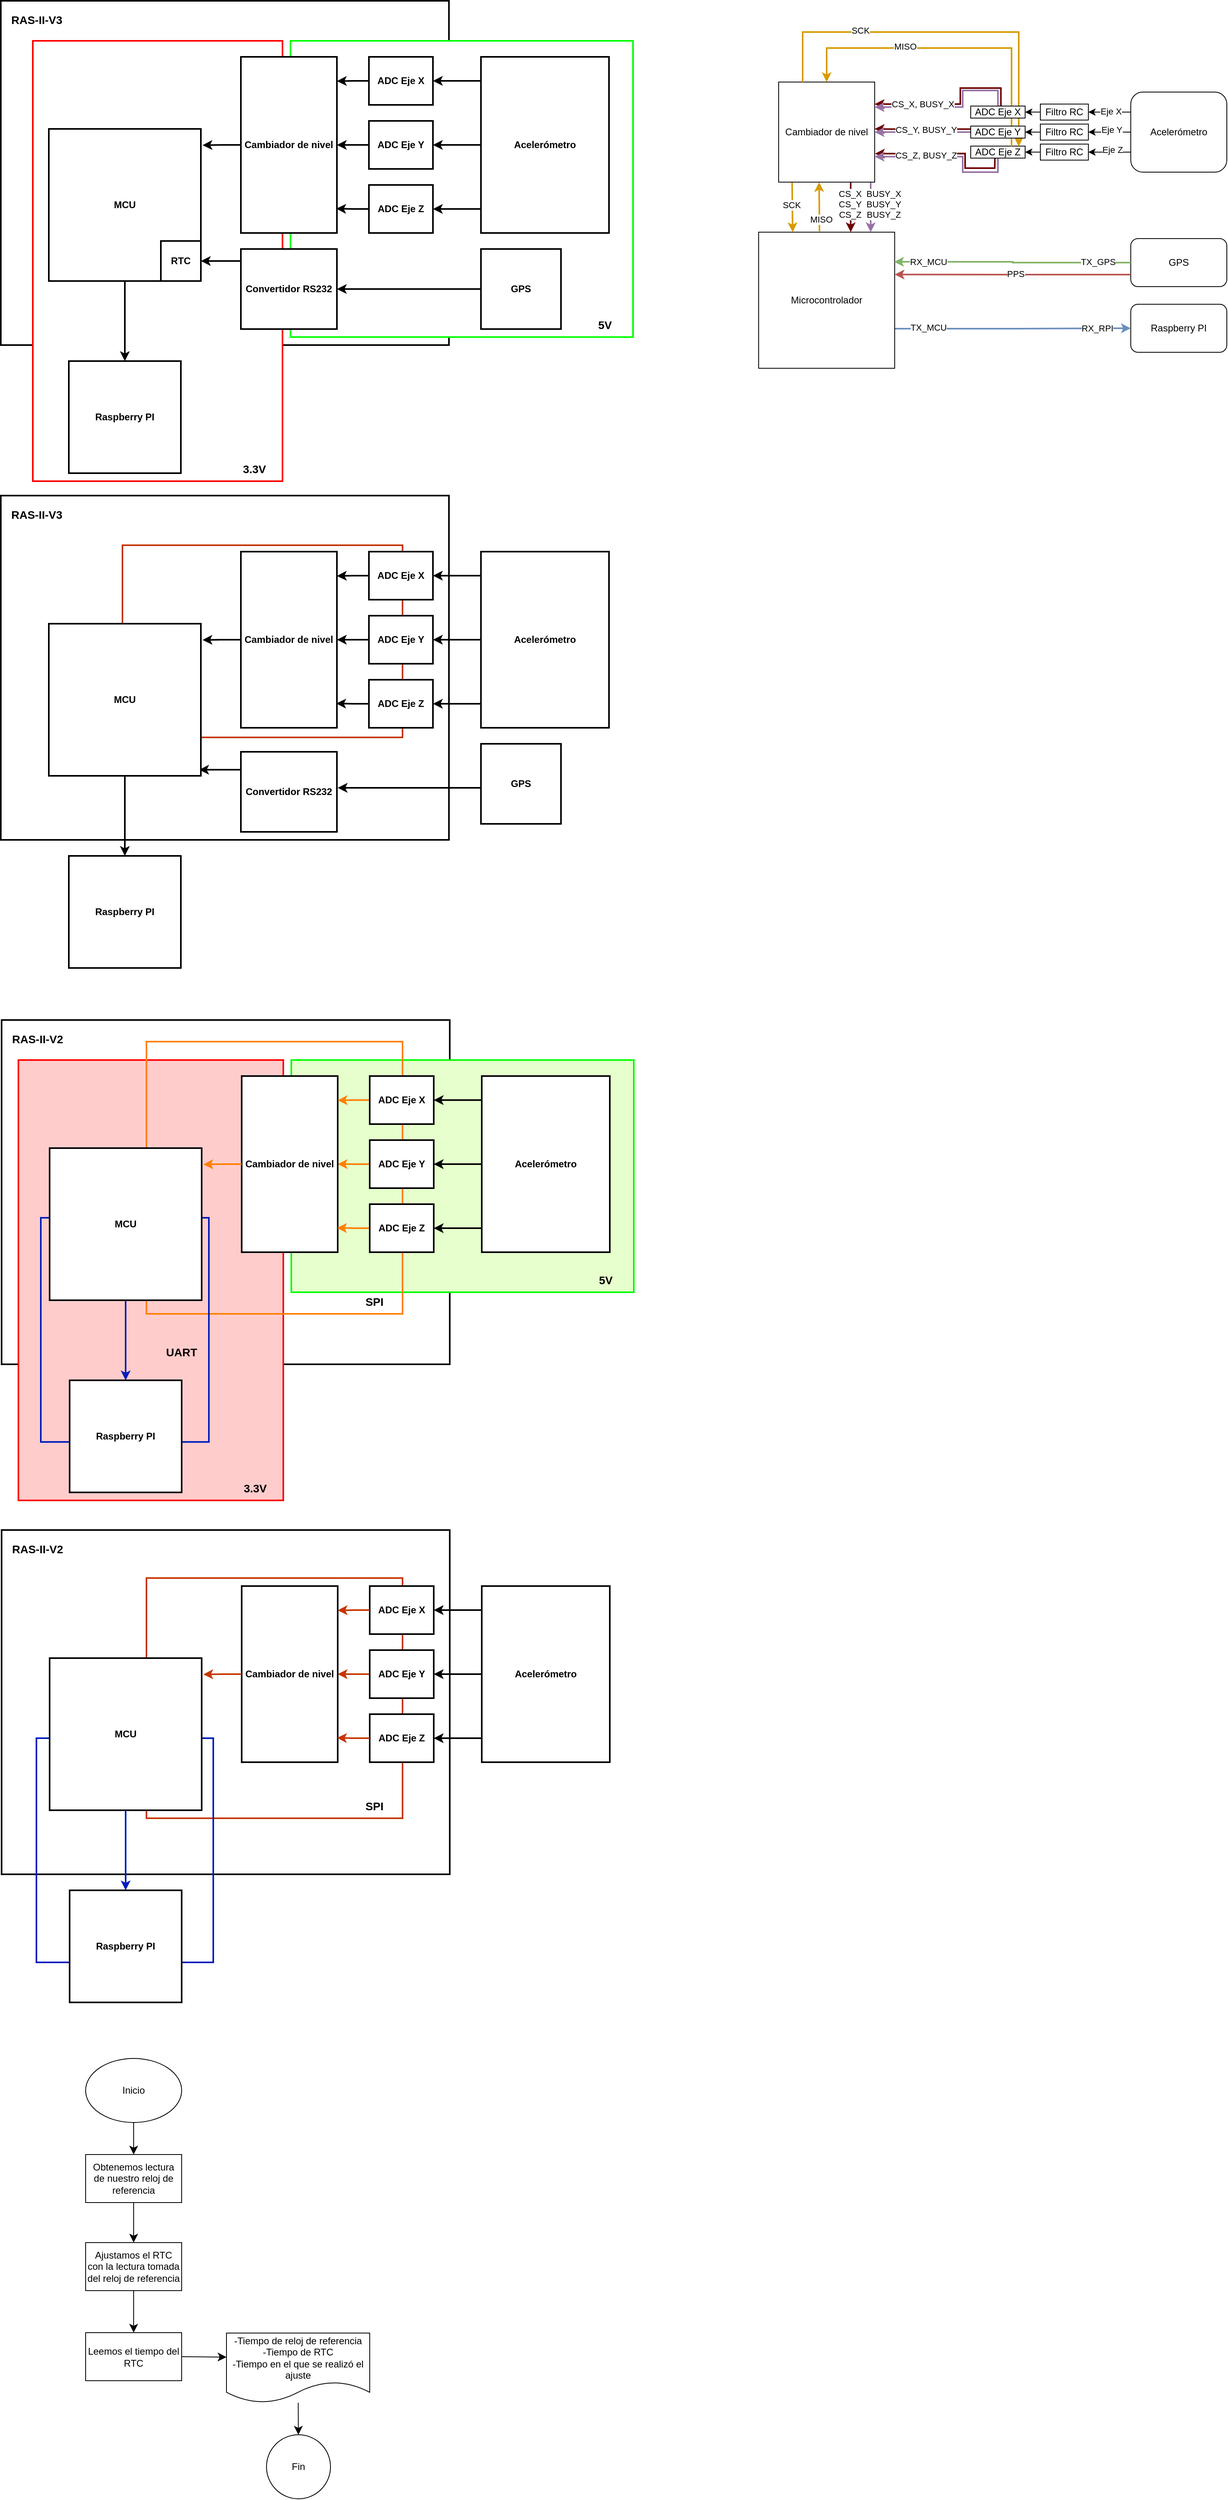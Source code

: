 <mxfile version="24.0.5" type="github">
  <diagram name="Página-1" id="vRoXhG17WfUkG6E5nfiK">
    <mxGraphModel dx="1162" dy="875" grid="1" gridSize="10" guides="1" tooltips="1" connect="1" arrows="1" fold="1" page="1" pageScale="1" pageWidth="827" pageHeight="1169" math="0" shadow="0">
      <root>
        <mxCell id="0" />
        <mxCell id="1" parent="0" />
        <mxCell id="eA-WAWlTZB7VaeSOkFHe-4" value="" style="rounded=0;whiteSpace=wrap;html=1;fontStyle=1;strokeWidth=2;" parent="1" vertex="1">
          <mxGeometry x="19" y="1283" width="560" height="430" as="geometry" />
        </mxCell>
        <mxCell id="eA-WAWlTZB7VaeSOkFHe-31" value="" style="rounded=0;whiteSpace=wrap;html=1;strokeColor=#FF0000;fontStyle=1;strokeWidth=2;fillColor=#FFCCCC;" parent="1" vertex="1">
          <mxGeometry x="40" y="1333" width="331" height="550" as="geometry" />
        </mxCell>
        <mxCell id="eA-WAWlTZB7VaeSOkFHe-1" value="" style="rounded=0;whiteSpace=wrap;html=1;strokeWidth=2;fontStyle=1" parent="1" vertex="1">
          <mxGeometry x="18" y="628" width="560" height="430" as="geometry" />
        </mxCell>
        <mxCell id="eA-WAWlTZB7VaeSOkFHe-2" value="" style="rounded=0;whiteSpace=wrap;html=1;strokeWidth=2;fontStyle=1" parent="1" vertex="1">
          <mxGeometry x="19" y="1920" width="560" height="430" as="geometry" />
        </mxCell>
        <mxCell id="eA-WAWlTZB7VaeSOkFHe-3" value="" style="rounded=0;whiteSpace=wrap;html=1;fillColor=none;fontColor=#000000;strokeColor=#C73500;strokeWidth=2;fontStyle=1" parent="1" vertex="1">
          <mxGeometry x="200" y="1980" width="320" height="300" as="geometry" />
        </mxCell>
        <mxCell id="eA-WAWlTZB7VaeSOkFHe-5" value="" style="rounded=0;whiteSpace=wrap;html=1;fontStyle=1;strokeWidth=2;" parent="1" vertex="1">
          <mxGeometry x="18" y="10" width="560" height="430" as="geometry" />
        </mxCell>
        <mxCell id="eA-WAWlTZB7VaeSOkFHe-6" value="" style="rounded=0;whiteSpace=wrap;html=1;strokeColor=#00FF00;fontStyle=1;strokeWidth=2;" parent="1" vertex="1">
          <mxGeometry x="380" y="60" width="428" height="370" as="geometry" />
        </mxCell>
        <mxCell id="eA-WAWlTZB7VaeSOkFHe-7" value="" style="rounded=0;whiteSpace=wrap;html=1;strokeColor=#FF0000;fontStyle=1;strokeWidth=2;" parent="1" vertex="1">
          <mxGeometry x="58" y="60" width="312" height="550" as="geometry" />
        </mxCell>
        <mxCell id="eA-WAWlTZB7VaeSOkFHe-8" style="edgeStyle=orthogonalEdgeStyle;rounded=0;orthogonalLoop=1;jettySize=auto;html=1;exitX=0.5;exitY=1;exitDx=0;exitDy=0;entryX=0.5;entryY=0;entryDx=0;entryDy=0;fontStyle=1;strokeWidth=2;" parent="1" source="eA-WAWlTZB7VaeSOkFHe-9" target="eA-WAWlTZB7VaeSOkFHe-27" edge="1">
          <mxGeometry relative="1" as="geometry" />
        </mxCell>
        <mxCell id="eA-WAWlTZB7VaeSOkFHe-9" value="MCU" style="whiteSpace=wrap;html=1;aspect=fixed;fontStyle=1;strokeWidth=2;" parent="1" vertex="1">
          <mxGeometry x="78" y="170" width="190" height="190" as="geometry" />
        </mxCell>
        <mxCell id="eA-WAWlTZB7VaeSOkFHe-10" value="&lt;span&gt;ADC Eje X&lt;/span&gt;" style="rounded=0;whiteSpace=wrap;html=1;fontStyle=1;strokeWidth=2;" parent="1" vertex="1">
          <mxGeometry x="478" y="80" width="80" height="60" as="geometry" />
        </mxCell>
        <mxCell id="eA-WAWlTZB7VaeSOkFHe-11" style="edgeStyle=orthogonalEdgeStyle;rounded=0;orthogonalLoop=1;jettySize=auto;html=1;exitX=0;exitY=0.5;exitDx=0;exitDy=0;entryX=1;entryY=0.5;entryDx=0;entryDy=0;fontStyle=1;strokeWidth=2;" parent="1" source="eA-WAWlTZB7VaeSOkFHe-12" target="eA-WAWlTZB7VaeSOkFHe-18" edge="1">
          <mxGeometry relative="1" as="geometry" />
        </mxCell>
        <mxCell id="eA-WAWlTZB7VaeSOkFHe-12" value="&lt;span&gt;ADC Eje Y&lt;/span&gt;" style="rounded=0;whiteSpace=wrap;html=1;fontStyle=1;strokeWidth=2;" parent="1" vertex="1">
          <mxGeometry x="478" y="160" width="80" height="60" as="geometry" />
        </mxCell>
        <mxCell id="eA-WAWlTZB7VaeSOkFHe-13" value="ADC Eje Z" style="rounded=0;whiteSpace=wrap;html=1;fontStyle=1;strokeWidth=2;" parent="1" vertex="1">
          <mxGeometry x="478" y="240" width="80" height="60" as="geometry" />
        </mxCell>
        <mxCell id="eA-WAWlTZB7VaeSOkFHe-14" style="edgeStyle=orthogonalEdgeStyle;rounded=0;orthogonalLoop=1;jettySize=auto;html=1;exitX=0;exitY=0;exitDx=0;exitDy=0;entryX=1;entryY=0.5;entryDx=0;entryDy=0;fontStyle=1;strokeWidth=2;" parent="1" source="eA-WAWlTZB7VaeSOkFHe-17" target="eA-WAWlTZB7VaeSOkFHe-10" edge="1">
          <mxGeometry relative="1" as="geometry">
            <Array as="points">
              <mxPoint x="618" y="110" />
            </Array>
          </mxGeometry>
        </mxCell>
        <mxCell id="eA-WAWlTZB7VaeSOkFHe-15" style="edgeStyle=orthogonalEdgeStyle;rounded=0;orthogonalLoop=1;jettySize=auto;html=1;fontStyle=1;strokeWidth=2;" parent="1" source="eA-WAWlTZB7VaeSOkFHe-17" target="eA-WAWlTZB7VaeSOkFHe-12" edge="1">
          <mxGeometry relative="1" as="geometry" />
        </mxCell>
        <mxCell id="eA-WAWlTZB7VaeSOkFHe-16" style="edgeStyle=orthogonalEdgeStyle;rounded=0;orthogonalLoop=1;jettySize=auto;html=1;exitX=0;exitY=0.75;exitDx=0;exitDy=0;fontStyle=1;strokeWidth=2;" parent="1" source="eA-WAWlTZB7VaeSOkFHe-17" target="eA-WAWlTZB7VaeSOkFHe-13" edge="1">
          <mxGeometry relative="1" as="geometry">
            <Array as="points">
              <mxPoint x="618" y="270" />
            </Array>
          </mxGeometry>
        </mxCell>
        <mxCell id="eA-WAWlTZB7VaeSOkFHe-17" value="&lt;span&gt;Acelerómetro&lt;/span&gt;" style="rounded=0;whiteSpace=wrap;html=1;fontStyle=1;strokeWidth=2;" parent="1" vertex="1">
          <mxGeometry x="618" y="80" width="160" height="220" as="geometry" />
        </mxCell>
        <mxCell id="eA-WAWlTZB7VaeSOkFHe-18" value="Cambiador de nivel" style="rounded=0;whiteSpace=wrap;html=1;fontStyle=1;strokeWidth=2;" parent="1" vertex="1">
          <mxGeometry x="318" y="80" width="120" height="220" as="geometry" />
        </mxCell>
        <mxCell id="eA-WAWlTZB7VaeSOkFHe-19" style="edgeStyle=orthogonalEdgeStyle;rounded=0;orthogonalLoop=1;jettySize=auto;html=1;exitX=0;exitY=0.25;exitDx=0;exitDy=0;entryX=1;entryY=0.5;entryDx=0;entryDy=0;fontStyle=1;strokeWidth=2;" parent="1" source="eA-WAWlTZB7VaeSOkFHe-20" target="eA-WAWlTZB7VaeSOkFHe-21" edge="1">
          <mxGeometry relative="1" as="geometry">
            <Array as="points">
              <mxPoint x="318" y="335" />
            </Array>
          </mxGeometry>
        </mxCell>
        <mxCell id="eA-WAWlTZB7VaeSOkFHe-20" value="Convertidor RS232" style="rounded=0;whiteSpace=wrap;html=1;fontStyle=1;strokeWidth=2;" parent="1" vertex="1">
          <mxGeometry x="318" y="320" width="120" height="100" as="geometry" />
        </mxCell>
        <mxCell id="eA-WAWlTZB7VaeSOkFHe-21" value="RTC" style="rounded=0;whiteSpace=wrap;html=1;fontStyle=1;strokeWidth=2;" parent="1" vertex="1">
          <mxGeometry x="218" y="310" width="50" height="50" as="geometry" />
        </mxCell>
        <mxCell id="eA-WAWlTZB7VaeSOkFHe-22" style="edgeStyle=orthogonalEdgeStyle;rounded=0;orthogonalLoop=1;jettySize=auto;html=1;exitX=0;exitY=0.5;exitDx=0;exitDy=0;entryX=1;entryY=0.5;entryDx=0;entryDy=0;fontStyle=1;strokeWidth=2;" parent="1" source="eA-WAWlTZB7VaeSOkFHe-23" target="eA-WAWlTZB7VaeSOkFHe-20" edge="1">
          <mxGeometry relative="1" as="geometry" />
        </mxCell>
        <mxCell id="eA-WAWlTZB7VaeSOkFHe-23" value="GPS" style="whiteSpace=wrap;html=1;aspect=fixed;fontStyle=1;strokeWidth=2;" parent="1" vertex="1">
          <mxGeometry x="618" y="320" width="100" height="100" as="geometry" />
        </mxCell>
        <mxCell id="eA-WAWlTZB7VaeSOkFHe-24" style="edgeStyle=orthogonalEdgeStyle;rounded=0;orthogonalLoop=1;jettySize=auto;html=1;exitX=0;exitY=0.5;exitDx=0;exitDy=0;entryX=1;entryY=0.138;entryDx=0;entryDy=0;entryPerimeter=0;fontStyle=1;strokeWidth=2;" parent="1" source="eA-WAWlTZB7VaeSOkFHe-10" target="eA-WAWlTZB7VaeSOkFHe-18" edge="1">
          <mxGeometry relative="1" as="geometry" />
        </mxCell>
        <mxCell id="eA-WAWlTZB7VaeSOkFHe-25" style="edgeStyle=orthogonalEdgeStyle;rounded=0;orthogonalLoop=1;jettySize=auto;html=1;exitX=0;exitY=0.5;exitDx=0;exitDy=0;entryX=0.993;entryY=0.862;entryDx=0;entryDy=0;entryPerimeter=0;fontStyle=1;strokeWidth=2;" parent="1" source="eA-WAWlTZB7VaeSOkFHe-13" target="eA-WAWlTZB7VaeSOkFHe-18" edge="1">
          <mxGeometry relative="1" as="geometry" />
        </mxCell>
        <mxCell id="eA-WAWlTZB7VaeSOkFHe-26" style="edgeStyle=orthogonalEdgeStyle;rounded=0;orthogonalLoop=1;jettySize=auto;html=1;entryX=1.011;entryY=0.107;entryDx=0;entryDy=0;entryPerimeter=0;fontStyle=1;strokeWidth=2;" parent="1" source="eA-WAWlTZB7VaeSOkFHe-18" target="eA-WAWlTZB7VaeSOkFHe-9" edge="1">
          <mxGeometry relative="1" as="geometry" />
        </mxCell>
        <mxCell id="eA-WAWlTZB7VaeSOkFHe-27" value="Raspberry PI" style="whiteSpace=wrap;html=1;aspect=fixed;fontStyle=1;strokeWidth=2;" parent="1" vertex="1">
          <mxGeometry x="103" y="460" width="140" height="140" as="geometry" />
        </mxCell>
        <mxCell id="eA-WAWlTZB7VaeSOkFHe-28" value="&lt;font style=&quot;font-size: 14px;&quot;&gt;RAS-II-V3&lt;/font&gt;" style="text;html=1;strokeColor=none;fillColor=none;align=center;verticalAlign=middle;whiteSpace=wrap;rounded=0;fontStyle=1;strokeWidth=2;" parent="1" vertex="1">
          <mxGeometry x="28" y="19" width="70" height="30" as="geometry" />
        </mxCell>
        <mxCell id="eA-WAWlTZB7VaeSOkFHe-29" value="&lt;font style=&quot;font-size: 14px;&quot;&gt;&lt;span&gt;5V&lt;/span&gt;&lt;/font&gt;" style="text;html=1;strokeColor=none;fillColor=none;align=center;verticalAlign=middle;whiteSpace=wrap;rounded=0;fontStyle=1;strokeWidth=2;" parent="1" vertex="1">
          <mxGeometry x="738" y="400" width="70" height="30" as="geometry" />
        </mxCell>
        <mxCell id="eA-WAWlTZB7VaeSOkFHe-30" value="" style="rounded=0;whiteSpace=wrap;html=1;strokeColor=#00FF00;fontStyle=1;strokeWidth=2;fillColor=#E6FFCC;" parent="1" vertex="1">
          <mxGeometry x="381" y="1333" width="428" height="290" as="geometry" />
        </mxCell>
        <mxCell id="eA-WAWlTZB7VaeSOkFHe-32" style="edgeStyle=orthogonalEdgeStyle;rounded=0;orthogonalLoop=1;jettySize=auto;html=1;exitX=0.5;exitY=1;exitDx=0;exitDy=0;entryX=0.5;entryY=0;entryDx=0;entryDy=0;fontStyle=1;strokeWidth=2;strokeColor=#001DBC;" parent="1" source="eA-WAWlTZB7VaeSOkFHe-33" target="eA-WAWlTZB7VaeSOkFHe-47" edge="1">
          <mxGeometry relative="1" as="geometry" />
        </mxCell>
        <mxCell id="eA-WAWlTZB7VaeSOkFHe-35" style="edgeStyle=orthogonalEdgeStyle;rounded=0;orthogonalLoop=1;jettySize=auto;html=1;exitX=0;exitY=0.5;exitDx=0;exitDy=0;entryX=1;entryY=0.5;entryDx=0;entryDy=0;fontStyle=1;strokeWidth=2;strokeColor=#FF8000;" parent="1" source="eA-WAWlTZB7VaeSOkFHe-36" target="eA-WAWlTZB7VaeSOkFHe-42" edge="1">
          <mxGeometry relative="1" as="geometry" />
        </mxCell>
        <mxCell id="eA-WAWlTZB7VaeSOkFHe-38" style="edgeStyle=orthogonalEdgeStyle;rounded=0;orthogonalLoop=1;jettySize=auto;html=1;exitX=0;exitY=0;exitDx=0;exitDy=0;entryX=1;entryY=0.5;entryDx=0;entryDy=0;fontStyle=1;strokeWidth=2;" parent="1" source="eA-WAWlTZB7VaeSOkFHe-41" target="eA-WAWlTZB7VaeSOkFHe-34" edge="1">
          <mxGeometry relative="1" as="geometry">
            <Array as="points">
              <mxPoint x="619" y="1383" />
            </Array>
          </mxGeometry>
        </mxCell>
        <mxCell id="eA-WAWlTZB7VaeSOkFHe-39" style="edgeStyle=orthogonalEdgeStyle;rounded=0;orthogonalLoop=1;jettySize=auto;html=1;fontStyle=1;strokeWidth=2;" parent="1" source="eA-WAWlTZB7VaeSOkFHe-41" target="eA-WAWlTZB7VaeSOkFHe-36" edge="1">
          <mxGeometry relative="1" as="geometry" />
        </mxCell>
        <mxCell id="eA-WAWlTZB7VaeSOkFHe-40" style="edgeStyle=orthogonalEdgeStyle;rounded=0;orthogonalLoop=1;jettySize=auto;html=1;exitX=0;exitY=0.75;exitDx=0;exitDy=0;fontStyle=1;strokeWidth=2;" parent="1" source="eA-WAWlTZB7VaeSOkFHe-41" target="eA-WAWlTZB7VaeSOkFHe-37" edge="1">
          <mxGeometry relative="1" as="geometry">
            <Array as="points">
              <mxPoint x="619" y="1543" />
            </Array>
          </mxGeometry>
        </mxCell>
        <mxCell id="eA-WAWlTZB7VaeSOkFHe-41" value="Acelerómetro" style="rounded=0;whiteSpace=wrap;html=1;fontStyle=1;strokeWidth=2;" parent="1" vertex="1">
          <mxGeometry x="619" y="1353" width="160" height="220" as="geometry" />
        </mxCell>
        <mxCell id="eA-WAWlTZB7VaeSOkFHe-42" value="Cambiador de nivel" style="rounded=0;whiteSpace=wrap;html=1;fontStyle=1;strokeWidth=2;" parent="1" vertex="1">
          <mxGeometry x="319" y="1353" width="120" height="220" as="geometry" />
        </mxCell>
        <mxCell id="eA-WAWlTZB7VaeSOkFHe-43" value="RTC" style="rounded=0;whiteSpace=wrap;html=1;fontStyle=1;strokeWidth=2;" parent="1" vertex="1">
          <mxGeometry x="219" y="1583" width="50" height="50" as="geometry" />
        </mxCell>
        <mxCell id="eA-WAWlTZB7VaeSOkFHe-44" style="edgeStyle=orthogonalEdgeStyle;rounded=0;orthogonalLoop=1;jettySize=auto;html=1;exitX=0;exitY=0.5;exitDx=0;exitDy=0;entryX=1;entryY=0.138;entryDx=0;entryDy=0;entryPerimeter=0;fontStyle=1;strokeWidth=2;strokeColor=#FF8000;" parent="1" source="eA-WAWlTZB7VaeSOkFHe-34" target="eA-WAWlTZB7VaeSOkFHe-42" edge="1">
          <mxGeometry relative="1" as="geometry" />
        </mxCell>
        <mxCell id="eA-WAWlTZB7VaeSOkFHe-45" style="edgeStyle=orthogonalEdgeStyle;rounded=0;orthogonalLoop=1;jettySize=auto;html=1;exitX=0;exitY=0.5;exitDx=0;exitDy=0;entryX=0.993;entryY=0.862;entryDx=0;entryDy=0;entryPerimeter=0;fontStyle=1;strokeWidth=2;strokeColor=#FF8000;" parent="1" source="eA-WAWlTZB7VaeSOkFHe-37" target="eA-WAWlTZB7VaeSOkFHe-42" edge="1">
          <mxGeometry relative="1" as="geometry" />
        </mxCell>
        <mxCell id="eA-WAWlTZB7VaeSOkFHe-46" style="edgeStyle=orthogonalEdgeStyle;rounded=0;orthogonalLoop=1;jettySize=auto;html=1;entryX=1.011;entryY=0.107;entryDx=0;entryDy=0;entryPerimeter=0;fontStyle=1;strokeWidth=2;strokeColor=#FF8000;" parent="1" source="eA-WAWlTZB7VaeSOkFHe-42" target="eA-WAWlTZB7VaeSOkFHe-33" edge="1">
          <mxGeometry relative="1" as="geometry" />
        </mxCell>
        <mxCell id="eA-WAWlTZB7VaeSOkFHe-48" value="&lt;font style=&quot;font-size: 14px;&quot;&gt;RAS-II-V2&lt;/font&gt;" style="text;html=1;strokeColor=none;fillColor=none;align=center;verticalAlign=middle;whiteSpace=wrap;rounded=0;fontStyle=1;strokeWidth=2;" parent="1" vertex="1">
          <mxGeometry x="29" y="1292" width="70" height="30" as="geometry" />
        </mxCell>
        <mxCell id="eA-WAWlTZB7VaeSOkFHe-49" value="&lt;font style=&quot;font-size: 14px;&quot;&gt;5V&lt;/font&gt;" style="text;html=1;strokeColor=none;fillColor=none;align=center;verticalAlign=middle;whiteSpace=wrap;rounded=0;fontStyle=1;strokeWidth=2;" parent="1" vertex="1">
          <mxGeometry x="739" y="1593" width="70" height="30" as="geometry" />
        </mxCell>
        <mxCell id="eA-WAWlTZB7VaeSOkFHe-50" value="&lt;font style=&quot;font-size: 14px;&quot;&gt;3.3V&lt;/font&gt;" style="text;html=1;strokeColor=none;fillColor=none;align=center;verticalAlign=middle;whiteSpace=wrap;rounded=0;fontStyle=1;strokeWidth=2;" parent="1" vertex="1">
          <mxGeometry x="301" y="1853" width="70" height="30" as="geometry" />
        </mxCell>
        <mxCell id="eA-WAWlTZB7VaeSOkFHe-51" value="ADC Eje X" style="rounded=0;whiteSpace=wrap;html=1;strokeWidth=2;fontStyle=1" parent="1" vertex="1">
          <mxGeometry x="479" y="1990" width="80" height="60" as="geometry" />
        </mxCell>
        <mxCell id="eA-WAWlTZB7VaeSOkFHe-52" style="edgeStyle=orthogonalEdgeStyle;rounded=0;orthogonalLoop=1;jettySize=auto;html=1;exitX=0;exitY=0.5;exitDx=0;exitDy=0;entryX=1;entryY=0.5;entryDx=0;entryDy=0;fillColor=#fa6800;strokeColor=#C73500;strokeWidth=2;fontStyle=1" parent="1" source="eA-WAWlTZB7VaeSOkFHe-53" target="eA-WAWlTZB7VaeSOkFHe-59" edge="1">
          <mxGeometry relative="1" as="geometry" />
        </mxCell>
        <mxCell id="eA-WAWlTZB7VaeSOkFHe-53" value="ADC Eje Y" style="rounded=0;whiteSpace=wrap;html=1;strokeWidth=2;fontStyle=1" parent="1" vertex="1">
          <mxGeometry x="479" y="2070" width="80" height="60" as="geometry" />
        </mxCell>
        <mxCell id="eA-WAWlTZB7VaeSOkFHe-54" value="ADC Eje Z" style="rounded=0;whiteSpace=wrap;html=1;strokeWidth=2;fontStyle=1" parent="1" vertex="1">
          <mxGeometry x="479" y="2150" width="80" height="60" as="geometry" />
        </mxCell>
        <mxCell id="eA-WAWlTZB7VaeSOkFHe-55" style="edgeStyle=orthogonalEdgeStyle;rounded=0;orthogonalLoop=1;jettySize=auto;html=1;exitX=0;exitY=0;exitDx=0;exitDy=0;entryX=1;entryY=0.5;entryDx=0;entryDy=0;strokeWidth=2;fontStyle=1" parent="1" source="eA-WAWlTZB7VaeSOkFHe-58" target="eA-WAWlTZB7VaeSOkFHe-51" edge="1">
          <mxGeometry relative="1" as="geometry">
            <Array as="points">
              <mxPoint x="619" y="2020" />
            </Array>
          </mxGeometry>
        </mxCell>
        <mxCell id="eA-WAWlTZB7VaeSOkFHe-56" style="edgeStyle=orthogonalEdgeStyle;rounded=0;orthogonalLoop=1;jettySize=auto;html=1;strokeWidth=2;fontStyle=1" parent="1" source="eA-WAWlTZB7VaeSOkFHe-58" target="eA-WAWlTZB7VaeSOkFHe-53" edge="1">
          <mxGeometry relative="1" as="geometry" />
        </mxCell>
        <mxCell id="eA-WAWlTZB7VaeSOkFHe-57" style="edgeStyle=orthogonalEdgeStyle;rounded=0;orthogonalLoop=1;jettySize=auto;html=1;exitX=0;exitY=0.75;exitDx=0;exitDy=0;strokeWidth=2;fontStyle=1" parent="1" source="eA-WAWlTZB7VaeSOkFHe-58" target="eA-WAWlTZB7VaeSOkFHe-54" edge="1">
          <mxGeometry relative="1" as="geometry">
            <Array as="points">
              <mxPoint x="619" y="2180" />
            </Array>
          </mxGeometry>
        </mxCell>
        <mxCell id="eA-WAWlTZB7VaeSOkFHe-58" value="Acelerómetro" style="rounded=0;whiteSpace=wrap;html=1;strokeWidth=2;fontStyle=1" parent="1" vertex="1">
          <mxGeometry x="619" y="1990" width="160" height="220" as="geometry" />
        </mxCell>
        <mxCell id="eA-WAWlTZB7VaeSOkFHe-59" value="Cambiador de nivel" style="rounded=0;whiteSpace=wrap;html=1;strokeWidth=2;fontStyle=1" parent="1" vertex="1">
          <mxGeometry x="319" y="1990" width="120" height="220" as="geometry" />
        </mxCell>
        <mxCell id="eA-WAWlTZB7VaeSOkFHe-60" value="RTC" style="rounded=0;whiteSpace=wrap;html=1;strokeWidth=2;fontStyle=1" parent="1" vertex="1">
          <mxGeometry x="219" y="2220" width="50" height="50" as="geometry" />
        </mxCell>
        <mxCell id="eA-WAWlTZB7VaeSOkFHe-61" style="edgeStyle=orthogonalEdgeStyle;rounded=0;orthogonalLoop=1;jettySize=auto;html=1;exitX=0;exitY=0.5;exitDx=0;exitDy=0;entryX=1;entryY=0.138;entryDx=0;entryDy=0;entryPerimeter=0;strokeWidth=2;fillColor=#fa6800;strokeColor=#C73500;fontStyle=1" parent="1" source="eA-WAWlTZB7VaeSOkFHe-51" target="eA-WAWlTZB7VaeSOkFHe-59" edge="1">
          <mxGeometry relative="1" as="geometry" />
        </mxCell>
        <mxCell id="eA-WAWlTZB7VaeSOkFHe-62" style="edgeStyle=orthogonalEdgeStyle;rounded=0;orthogonalLoop=1;jettySize=auto;html=1;exitX=0;exitY=0.5;exitDx=0;exitDy=0;entryX=0.993;entryY=0.862;entryDx=0;entryDy=0;entryPerimeter=0;strokeWidth=2;fillColor=#fa6800;strokeColor=#C73500;fontStyle=1" parent="1" source="eA-WAWlTZB7VaeSOkFHe-54" target="eA-WAWlTZB7VaeSOkFHe-59" edge="1">
          <mxGeometry relative="1" as="geometry" />
        </mxCell>
        <mxCell id="eA-WAWlTZB7VaeSOkFHe-63" style="edgeStyle=orthogonalEdgeStyle;rounded=0;orthogonalLoop=1;jettySize=auto;html=1;entryX=1.011;entryY=0.107;entryDx=0;entryDy=0;entryPerimeter=0;fillColor=#fa6800;strokeColor=#C73500;strokeWidth=2;fontStyle=1" parent="1" source="eA-WAWlTZB7VaeSOkFHe-59" target="eA-WAWlTZB7VaeSOkFHe-82" edge="1">
          <mxGeometry relative="1" as="geometry" />
        </mxCell>
        <mxCell id="eA-WAWlTZB7VaeSOkFHe-64" value="&lt;font style=&quot;font-size: 14px;&quot;&gt;RAS-II-V2&lt;/font&gt;" style="text;html=1;strokeColor=none;fillColor=none;align=center;verticalAlign=middle;whiteSpace=wrap;rounded=0;strokeWidth=2;fontStyle=1" parent="1" vertex="1">
          <mxGeometry x="29" y="1929" width="70" height="30" as="geometry" />
        </mxCell>
        <mxCell id="eA-WAWlTZB7VaeSOkFHe-65" style="edgeStyle=orthogonalEdgeStyle;rounded=0;orthogonalLoop=1;jettySize=auto;html=1;exitX=0.5;exitY=1;exitDx=0;exitDy=0;entryX=0.5;entryY=0;entryDx=0;entryDy=0;strokeWidth=2;fontStyle=1" parent="1" source="eA-WAWlTZB7VaeSOkFHe-88" target="eA-WAWlTZB7VaeSOkFHe-79" edge="1">
          <mxGeometry relative="1" as="geometry" />
        </mxCell>
        <mxCell id="eA-WAWlTZB7VaeSOkFHe-66" style="edgeStyle=orthogonalEdgeStyle;rounded=0;orthogonalLoop=1;jettySize=auto;html=1;exitX=0;exitY=0.5;exitDx=0;exitDy=0;entryX=1;entryY=0.5;entryDx=0;entryDy=0;strokeWidth=2;fontStyle=1" parent="1" source="eA-WAWlTZB7VaeSOkFHe-90" target="eA-WAWlTZB7VaeSOkFHe-71" edge="1">
          <mxGeometry relative="1" as="geometry" />
        </mxCell>
        <mxCell id="eA-WAWlTZB7VaeSOkFHe-67" style="edgeStyle=orthogonalEdgeStyle;rounded=0;orthogonalLoop=1;jettySize=auto;html=1;exitX=0;exitY=0;exitDx=0;exitDy=0;entryX=1;entryY=0.5;entryDx=0;entryDy=0;strokeWidth=2;fontStyle=1" parent="1" source="eA-WAWlTZB7VaeSOkFHe-70" target="eA-WAWlTZB7VaeSOkFHe-91" edge="1">
          <mxGeometry relative="1" as="geometry">
            <Array as="points">
              <mxPoint x="618" y="728" />
            </Array>
          </mxGeometry>
        </mxCell>
        <mxCell id="eA-WAWlTZB7VaeSOkFHe-68" style="edgeStyle=orthogonalEdgeStyle;rounded=0;orthogonalLoop=1;jettySize=auto;html=1;strokeWidth=2;fontStyle=1" parent="1" source="eA-WAWlTZB7VaeSOkFHe-70" target="eA-WAWlTZB7VaeSOkFHe-90" edge="1">
          <mxGeometry relative="1" as="geometry" />
        </mxCell>
        <mxCell id="eA-WAWlTZB7VaeSOkFHe-69" style="edgeStyle=orthogonalEdgeStyle;rounded=0;orthogonalLoop=1;jettySize=auto;html=1;exitX=0;exitY=0.75;exitDx=0;exitDy=0;strokeWidth=2;fontStyle=1" parent="1" source="eA-WAWlTZB7VaeSOkFHe-70" target="eA-WAWlTZB7VaeSOkFHe-89" edge="1">
          <mxGeometry relative="1" as="geometry">
            <Array as="points">
              <mxPoint x="618" y="888" />
            </Array>
          </mxGeometry>
        </mxCell>
        <mxCell id="eA-WAWlTZB7VaeSOkFHe-70" value="Acelerómetro" style="rounded=0;whiteSpace=wrap;html=1;strokeWidth=2;fontStyle=1" parent="1" vertex="1">
          <mxGeometry x="618" y="698" width="160" height="220" as="geometry" />
        </mxCell>
        <mxCell id="eA-WAWlTZB7VaeSOkFHe-71" value="Cambiador de nivel" style="rounded=0;whiteSpace=wrap;html=1;strokeWidth=2;fontStyle=1" parent="1" vertex="1">
          <mxGeometry x="318" y="698" width="120" height="220" as="geometry" />
        </mxCell>
        <mxCell id="eA-WAWlTZB7VaeSOkFHe-72" style="edgeStyle=orthogonalEdgeStyle;rounded=0;orthogonalLoop=1;jettySize=auto;html=1;entryX=0.989;entryY=0.96;entryDx=0;entryDy=0;entryPerimeter=0;strokeWidth=2;fontStyle=1" parent="1" source="eA-WAWlTZB7VaeSOkFHe-73" target="eA-WAWlTZB7VaeSOkFHe-88" edge="1">
          <mxGeometry relative="1" as="geometry">
            <mxPoint x="330" y="956" as="sourcePoint" />
            <mxPoint x="297" y="1040.5" as="targetPoint" />
            <Array as="points">
              <mxPoint x="320" y="956" />
              <mxPoint x="320" y="970" />
            </Array>
          </mxGeometry>
        </mxCell>
        <mxCell id="eA-WAWlTZB7VaeSOkFHe-73" value="Convertidor RS232" style="rounded=0;whiteSpace=wrap;html=1;strokeWidth=2;fontStyle=1" parent="1" vertex="1">
          <mxGeometry x="318" y="948" width="120" height="100" as="geometry" />
        </mxCell>
        <mxCell id="eA-WAWlTZB7VaeSOkFHe-74" style="edgeStyle=orthogonalEdgeStyle;rounded=0;orthogonalLoop=1;jettySize=auto;html=1;exitX=0;exitY=0.5;exitDx=0;exitDy=0;entryX=1;entryY=0.5;entryDx=0;entryDy=0;strokeWidth=2;fontStyle=1" parent="1" edge="1">
          <mxGeometry relative="1" as="geometry">
            <mxPoint x="619" y="983" as="sourcePoint" />
            <mxPoint x="439" y="993" as="targetPoint" />
            <Array as="points">
              <mxPoint x="619" y="993" />
            </Array>
          </mxGeometry>
        </mxCell>
        <mxCell id="eA-WAWlTZB7VaeSOkFHe-75" value="GPS" style="whiteSpace=wrap;html=1;aspect=fixed;strokeWidth=2;fontStyle=1" parent="1" vertex="1">
          <mxGeometry x="618" y="938" width="100" height="100" as="geometry" />
        </mxCell>
        <mxCell id="eA-WAWlTZB7VaeSOkFHe-76" style="edgeStyle=orthogonalEdgeStyle;rounded=0;orthogonalLoop=1;jettySize=auto;html=1;exitX=0;exitY=0.5;exitDx=0;exitDy=0;entryX=1;entryY=0.138;entryDx=0;entryDy=0;entryPerimeter=0;strokeWidth=2;fontStyle=1" parent="1" source="eA-WAWlTZB7VaeSOkFHe-91" target="eA-WAWlTZB7VaeSOkFHe-71" edge="1">
          <mxGeometry relative="1" as="geometry" />
        </mxCell>
        <mxCell id="eA-WAWlTZB7VaeSOkFHe-77" style="edgeStyle=orthogonalEdgeStyle;rounded=0;orthogonalLoop=1;jettySize=auto;html=1;exitX=0;exitY=0.5;exitDx=0;exitDy=0;entryX=0.993;entryY=0.862;entryDx=0;entryDy=0;entryPerimeter=0;strokeWidth=2;fontStyle=1" parent="1" source="eA-WAWlTZB7VaeSOkFHe-89" target="eA-WAWlTZB7VaeSOkFHe-71" edge="1">
          <mxGeometry relative="1" as="geometry" />
        </mxCell>
        <mxCell id="eA-WAWlTZB7VaeSOkFHe-78" style="edgeStyle=orthogonalEdgeStyle;rounded=0;orthogonalLoop=1;jettySize=auto;html=1;entryX=1.011;entryY=0.107;entryDx=0;entryDy=0;entryPerimeter=0;strokeWidth=2;fontStyle=1" parent="1" source="eA-WAWlTZB7VaeSOkFHe-71" target="eA-WAWlTZB7VaeSOkFHe-88" edge="1">
          <mxGeometry relative="1" as="geometry" />
        </mxCell>
        <mxCell id="eA-WAWlTZB7VaeSOkFHe-79" value="Raspberry PI" style="whiteSpace=wrap;html=1;aspect=fixed;strokeWidth=2;fontStyle=1" parent="1" vertex="1">
          <mxGeometry x="103" y="1078" width="140" height="140" as="geometry" />
        </mxCell>
        <mxCell id="eA-WAWlTZB7VaeSOkFHe-80" value="&lt;font style=&quot;font-size: 14px;&quot;&gt;RAS-II-V3&lt;/font&gt;" style="text;html=1;strokeColor=none;fillColor=none;align=center;verticalAlign=middle;whiteSpace=wrap;rounded=0;strokeWidth=2;fontStyle=1" parent="1" vertex="1">
          <mxGeometry x="28" y="637" width="70" height="30" as="geometry" />
        </mxCell>
        <mxCell id="eA-WAWlTZB7VaeSOkFHe-81" value="" style="rounded=0;whiteSpace=wrap;html=1;strokeWidth=2;fillColor=none;fontColor=#ffffff;strokeColor=#001DBC;fontStyle=1" parent="1" vertex="1">
          <mxGeometry x="62.5" y="2180" width="221" height="280" as="geometry" />
        </mxCell>
        <mxCell id="eA-WAWlTZB7VaeSOkFHe-82" value="MCU" style="whiteSpace=wrap;html=1;aspect=fixed;strokeWidth=2;fontStyle=1" parent="1" vertex="1">
          <mxGeometry x="79" y="2080" width="190" height="190" as="geometry" />
        </mxCell>
        <mxCell id="eA-WAWlTZB7VaeSOkFHe-83" value="Raspberry PI" style="whiteSpace=wrap;html=1;aspect=fixed;strokeWidth=2;fontStyle=1" parent="1" vertex="1">
          <mxGeometry x="104" y="2370" width="140" height="140" as="geometry" />
        </mxCell>
        <mxCell id="eA-WAWlTZB7VaeSOkFHe-84" style="edgeStyle=orthogonalEdgeStyle;rounded=0;orthogonalLoop=1;jettySize=auto;html=1;exitX=0.5;exitY=1;exitDx=0;exitDy=0;entryX=0.5;entryY=0;entryDx=0;entryDy=0;fillColor=#0050ef;strokeColor=#001DBC;strokeWidth=2;fontStyle=1" parent="1" source="eA-WAWlTZB7VaeSOkFHe-82" target="eA-WAWlTZB7VaeSOkFHe-83" edge="1">
          <mxGeometry relative="1" as="geometry" />
        </mxCell>
        <mxCell id="eA-WAWlTZB7VaeSOkFHe-85" value="&lt;font style=&quot;font-size: 14px;&quot;&gt;SPI&lt;/font&gt;" style="text;html=1;strokeColor=none;fillColor=none;align=center;verticalAlign=middle;whiteSpace=wrap;rounded=0;strokeWidth=2;fontStyle=1" parent="1" vertex="1">
          <mxGeometry x="450" y="2250" width="70" height="30" as="geometry" />
        </mxCell>
        <mxCell id="eA-WAWlTZB7VaeSOkFHe-86" value="" style="rounded=0;whiteSpace=wrap;html=1;fillColor=none;fontColor=#000000;strokeColor=#C73500;strokeWidth=2;fontStyle=1" parent="1" vertex="1">
          <mxGeometry x="170" y="690" width="350" height="240" as="geometry" />
        </mxCell>
        <mxCell id="eA-WAWlTZB7VaeSOkFHe-87" value="RTC" style="rounded=0;whiteSpace=wrap;html=1;strokeWidth=2;fontStyle=1" parent="1" vertex="1">
          <mxGeometry x="218" y="928" width="50" height="50" as="geometry" />
        </mxCell>
        <mxCell id="eA-WAWlTZB7VaeSOkFHe-88" value="MCU" style="whiteSpace=wrap;html=1;aspect=fixed;strokeWidth=2;fontStyle=1" parent="1" vertex="1">
          <mxGeometry x="78" y="788" width="190" height="190" as="geometry" />
        </mxCell>
        <mxCell id="eA-WAWlTZB7VaeSOkFHe-89" value="ADC Eje Z" style="rounded=0;whiteSpace=wrap;html=1;strokeWidth=2;fontStyle=1" parent="1" vertex="1">
          <mxGeometry x="478" y="858" width="80" height="60" as="geometry" />
        </mxCell>
        <mxCell id="eA-WAWlTZB7VaeSOkFHe-90" value="ADC Eje Y" style="rounded=0;whiteSpace=wrap;html=1;strokeWidth=2;fontStyle=1" parent="1" vertex="1">
          <mxGeometry x="478" y="778" width="80" height="60" as="geometry" />
        </mxCell>
        <mxCell id="eA-WAWlTZB7VaeSOkFHe-91" value="ADC Eje X" style="rounded=0;whiteSpace=wrap;html=1;strokeWidth=2;fontStyle=1" parent="1" vertex="1">
          <mxGeometry x="478" y="698" width="80" height="60" as="geometry" />
        </mxCell>
        <mxCell id="eA-WAWlTZB7VaeSOkFHe-92" value="&lt;font style=&quot;font-size: 14px;&quot;&gt;&lt;span&gt;3.3V&lt;/span&gt;&lt;/font&gt;" style="text;html=1;strokeColor=none;fillColor=none;align=center;verticalAlign=middle;whiteSpace=wrap;rounded=0;fontStyle=1;strokeWidth=2;" parent="1" vertex="1">
          <mxGeometry x="300" y="580" width="70" height="30" as="geometry" />
        </mxCell>
        <mxCell id="eA-WAWlTZB7VaeSOkFHe-93" value="&lt;span style=&quot;font-size: 14px;&quot;&gt;UART&lt;/span&gt;" style="text;html=1;strokeColor=none;fillColor=none;align=center;verticalAlign=middle;whiteSpace=wrap;rounded=0;strokeWidth=2;fontStyle=1" parent="1" vertex="1">
          <mxGeometry x="209" y="1683" width="70" height="30" as="geometry" />
        </mxCell>
        <mxCell id="zDLAz_23B2eYf0IF-nk4-5" value="&lt;font style=&quot;font-size: 14px;&quot;&gt;SPI&lt;/font&gt;" style="text;html=1;strokeColor=none;fillColor=none;align=center;verticalAlign=middle;whiteSpace=wrap;rounded=0;strokeWidth=2;fontStyle=1" parent="1" vertex="1">
          <mxGeometry x="450" y="1620" width="70" height="30" as="geometry" />
        </mxCell>
        <mxCell id="zDLAz_23B2eYf0IF-nk4-1" value="" style="rounded=0;whiteSpace=wrap;html=1;fillColor=none;fontColor=#000000;strokeColor=#FF8000;strokeWidth=2;fontStyle=1" parent="1" vertex="1">
          <mxGeometry x="200" y="1310" width="320" height="340" as="geometry" />
        </mxCell>
        <mxCell id="eA-WAWlTZB7VaeSOkFHe-37" value="ADC Eje Z" style="rounded=0;whiteSpace=wrap;html=1;fontStyle=1;strokeWidth=2;" parent="1" vertex="1">
          <mxGeometry x="479" y="1513" width="80" height="60" as="geometry" />
        </mxCell>
        <mxCell id="eA-WAWlTZB7VaeSOkFHe-36" value="ADC Eje Y" style="rounded=0;whiteSpace=wrap;html=1;fontStyle=1;strokeWidth=2;" parent="1" vertex="1">
          <mxGeometry x="479" y="1433" width="80" height="60" as="geometry" />
        </mxCell>
        <mxCell id="eA-WAWlTZB7VaeSOkFHe-34" value="ADC Eje X" style="rounded=0;whiteSpace=wrap;html=1;fontStyle=1;strokeWidth=2;" parent="1" vertex="1">
          <mxGeometry x="479" y="1353" width="80" height="60" as="geometry" />
        </mxCell>
        <mxCell id="zDLAz_23B2eYf0IF-nk4-6" value="" style="rounded=0;whiteSpace=wrap;html=1;strokeWidth=2;fillColor=none;fontColor=#ffffff;strokeColor=#001DBC;fontStyle=1" parent="1" vertex="1">
          <mxGeometry x="68" y="1530" width="210" height="280" as="geometry" />
        </mxCell>
        <mxCell id="eA-WAWlTZB7VaeSOkFHe-33" value="MCU" style="whiteSpace=wrap;html=1;aspect=fixed;fontStyle=1;strokeWidth=2;" parent="1" vertex="1">
          <mxGeometry x="79" y="1443" width="190" height="190" as="geometry" />
        </mxCell>
        <mxCell id="eA-WAWlTZB7VaeSOkFHe-47" value="Raspberry PI" style="whiteSpace=wrap;html=1;aspect=fixed;fontStyle=1;strokeWidth=2;" parent="1" vertex="1">
          <mxGeometry x="104" y="1733" width="140" height="140" as="geometry" />
        </mxCell>
        <mxCell id="DeCDA--g0ZejFoRjJ43q-5" value="" style="edgeStyle=none;curved=1;rounded=0;orthogonalLoop=1;jettySize=auto;html=1;fontSize=12;startSize=8;endSize=8;" parent="1" source="DeCDA--g0ZejFoRjJ43q-1" target="DeCDA--g0ZejFoRjJ43q-4" edge="1">
          <mxGeometry relative="1" as="geometry" />
        </mxCell>
        <mxCell id="DeCDA--g0ZejFoRjJ43q-1" value="Inicio" style="ellipse;whiteSpace=wrap;html=1;" parent="1" vertex="1">
          <mxGeometry x="124" y="2580" width="120" height="80" as="geometry" />
        </mxCell>
        <mxCell id="DeCDA--g0ZejFoRjJ43q-7" value="" style="edgeStyle=none;curved=1;rounded=0;orthogonalLoop=1;jettySize=auto;html=1;fontSize=12;startSize=8;endSize=8;" parent="1" source="DeCDA--g0ZejFoRjJ43q-4" target="DeCDA--g0ZejFoRjJ43q-6" edge="1">
          <mxGeometry relative="1" as="geometry" />
        </mxCell>
        <mxCell id="DeCDA--g0ZejFoRjJ43q-4" value="Obtenemos lectura de nuestro reloj de referencia" style="whiteSpace=wrap;html=1;" parent="1" vertex="1">
          <mxGeometry x="124" y="2700" width="120" height="60" as="geometry" />
        </mxCell>
        <mxCell id="DeCDA--g0ZejFoRjJ43q-9" value="" style="edgeStyle=none;curved=1;rounded=0;orthogonalLoop=1;jettySize=auto;html=1;fontSize=12;startSize=8;endSize=8;" parent="1" source="DeCDA--g0ZejFoRjJ43q-6" target="DeCDA--g0ZejFoRjJ43q-8" edge="1">
          <mxGeometry relative="1" as="geometry" />
        </mxCell>
        <mxCell id="DeCDA--g0ZejFoRjJ43q-6" value="Ajustamos el RTC con la lectura tomada del reloj de referencia" style="whiteSpace=wrap;html=1;" parent="1" vertex="1">
          <mxGeometry x="124" y="2810" width="120" height="60" as="geometry" />
        </mxCell>
        <mxCell id="DeCDA--g0ZejFoRjJ43q-8" value="Leemos el tiempo del RTC" style="whiteSpace=wrap;html=1;" parent="1" vertex="1">
          <mxGeometry x="124" y="2922.5" width="120" height="60" as="geometry" />
        </mxCell>
        <mxCell id="DeCDA--g0ZejFoRjJ43q-14" value="" style="edgeStyle=none;curved=1;rounded=0;orthogonalLoop=1;jettySize=auto;html=1;fontSize=12;startSize=8;endSize=8;" parent="1" source="DeCDA--g0ZejFoRjJ43q-10" target="DeCDA--g0ZejFoRjJ43q-13" edge="1">
          <mxGeometry relative="1" as="geometry" />
        </mxCell>
        <mxCell id="DeCDA--g0ZejFoRjJ43q-10" value="&lt;div&gt;-Tiempo de reloj de referencia&lt;/div&gt;&lt;div&gt;-Tiempo de RTC&lt;/div&gt;&lt;div&gt;-Tiempo en el que se realizó el ajuste&lt;/div&gt;" style="shape=document;whiteSpace=wrap;html=1;boundedLbl=1;" parent="1" vertex="1">
          <mxGeometry x="300" y="2923" width="179" height="87" as="geometry" />
        </mxCell>
        <mxCell id="DeCDA--g0ZejFoRjJ43q-12" style="edgeStyle=none;curved=1;rounded=0;orthogonalLoop=1;jettySize=auto;html=1;exitX=1;exitY=0.5;exitDx=0;exitDy=0;entryX=0;entryY=0.345;entryDx=0;entryDy=0;entryPerimeter=0;fontSize=12;startSize=8;endSize=8;" parent="1" source="DeCDA--g0ZejFoRjJ43q-8" target="DeCDA--g0ZejFoRjJ43q-10" edge="1">
          <mxGeometry relative="1" as="geometry" />
        </mxCell>
        <mxCell id="DeCDA--g0ZejFoRjJ43q-13" value="Fin" style="ellipse;whiteSpace=wrap;html=1;aspect=fixed;" parent="1" vertex="1">
          <mxGeometry x="350" y="3050" width="80" height="80" as="geometry" />
        </mxCell>
        <mxCell id="FWvUOpJC13upthYFLX1k-1" style="edgeStyle=orthogonalEdgeStyle;rounded=0;orthogonalLoop=1;jettySize=auto;html=1;entryX=1.003;entryY=0.715;entryDx=0;entryDy=0;entryPerimeter=0;strokeWidth=2;fillColor=#a20025;strokeColor=#6F0000;exitX=0.444;exitY=0.982;exitDx=0;exitDy=0;exitPerimeter=0;" edge="1" parent="1" source="FWvUOpJC13upthYFLX1k-34" target="FWvUOpJC13upthYFLX1k-31">
          <mxGeometry relative="1" as="geometry">
            <mxPoint x="1264" y="206.97" as="sourcePoint" />
            <mxPoint x="1113" y="200.595" as="targetPoint" />
            <Array as="points">
              <mxPoint x="1260" y="208.97" />
              <mxPoint x="1260" y="218.97" />
              <mxPoint x="1223" y="218.97" />
              <mxPoint x="1223" y="200.97" />
            </Array>
          </mxGeometry>
        </mxCell>
        <mxCell id="FWvUOpJC13upthYFLX1k-2" style="edgeStyle=orthogonalEdgeStyle;rounded=0;orthogonalLoop=1;jettySize=auto;html=1;exitX=0.548;exitY=0.015;exitDx=0;exitDy=0;exitPerimeter=0;strokeWidth=2;fillColor=#a20025;strokeColor=#6F0000;" edge="1" parent="1">
          <mxGeometry relative="1" as="geometry">
            <mxPoint x="1267.744" y="141.475" as="sourcePoint" />
            <mxPoint x="1110" y="138.97" as="targetPoint" />
            <Array as="points">
              <mxPoint x="1268" y="118.97" />
              <mxPoint x="1217" y="118.97" />
              <mxPoint x="1217" y="138.97" />
            </Array>
          </mxGeometry>
        </mxCell>
        <mxCell id="FWvUOpJC13upthYFLX1k-3" style="edgeStyle=orthogonalEdgeStyle;rounded=0;orthogonalLoop=1;jettySize=auto;html=1;exitX=0;exitY=0.25;exitDx=0;exitDy=0;strokeWidth=2;fillColor=#a20025;strokeColor=#6F0000;" edge="1" parent="1" source="FWvUOpJC13upthYFLX1k-42">
          <mxGeometry relative="1" as="geometry">
            <mxPoint x="1220" y="168.97" as="sourcePoint" />
            <mxPoint x="1110" y="169.97" as="targetPoint" />
            <Array as="points">
              <mxPoint x="1130" y="169.97" />
              <mxPoint x="1111" y="169.97" />
            </Array>
          </mxGeometry>
        </mxCell>
        <mxCell id="FWvUOpJC13upthYFLX1k-4" style="edgeStyle=orthogonalEdgeStyle;rounded=0;orthogonalLoop=1;jettySize=auto;html=1;exitX=1;exitY=0.709;exitDx=0;exitDy=0;exitPerimeter=0;fillColor=#dae8fc;strokeColor=#6c8ebf;strokeWidth=2;" edge="1" parent="1" source="FWvUOpJC13upthYFLX1k-7" target="FWvUOpJC13upthYFLX1k-44">
          <mxGeometry relative="1" as="geometry">
            <Array as="points" />
          </mxGeometry>
        </mxCell>
        <mxCell id="FWvUOpJC13upthYFLX1k-5" value="RX_RPI" style="edgeLabel;html=1;align=center;verticalAlign=middle;resizable=0;points=[];" vertex="1" connectable="0" parent="FWvUOpJC13upthYFLX1k-4">
          <mxGeometry x="0.763" relative="1" as="geometry">
            <mxPoint x="-7" as="offset" />
          </mxGeometry>
        </mxCell>
        <mxCell id="FWvUOpJC13upthYFLX1k-6" value="TX_MCU" style="edgeLabel;html=1;align=center;verticalAlign=middle;resizable=0;points=[];" vertex="1" connectable="0" parent="FWvUOpJC13upthYFLX1k-4">
          <mxGeometry x="-0.785" y="2" relative="1" as="geometry">
            <mxPoint x="10" as="offset" />
          </mxGeometry>
        </mxCell>
        <mxCell id="FWvUOpJC13upthYFLX1k-7" value="Microcontrolador" style="rounded=0;whiteSpace=wrap;html=1;" vertex="1" parent="1">
          <mxGeometry x="965" y="298.97" width="170" height="170" as="geometry" />
        </mxCell>
        <mxCell id="FWvUOpJC13upthYFLX1k-8" style="edgeStyle=orthogonalEdgeStyle;rounded=0;orthogonalLoop=1;jettySize=auto;html=1;exitX=0;exitY=0.25;exitDx=0;exitDy=0;entryX=1;entryY=0.5;entryDx=0;entryDy=0;" edge="1" parent="1" source="FWvUOpJC13upthYFLX1k-14" target="FWvUOpJC13upthYFLX1k-16">
          <mxGeometry relative="1" as="geometry">
            <mxPoint x="1380" y="148.97" as="targetPoint" />
          </mxGeometry>
        </mxCell>
        <mxCell id="FWvUOpJC13upthYFLX1k-9" value="Eje X" style="edgeLabel;html=1;align=center;verticalAlign=middle;resizable=0;points=[];" vertex="1" connectable="0" parent="FWvUOpJC13upthYFLX1k-8">
          <mxGeometry x="-0.064" y="-1" relative="1" as="geometry">
            <mxPoint as="offset" />
          </mxGeometry>
        </mxCell>
        <mxCell id="FWvUOpJC13upthYFLX1k-10" style="edgeStyle=orthogonalEdgeStyle;rounded=0;orthogonalLoop=1;jettySize=auto;html=1;exitX=0;exitY=0.5;exitDx=0;exitDy=0;entryX=1;entryY=0.5;entryDx=0;entryDy=0;" edge="1" parent="1" source="FWvUOpJC13upthYFLX1k-14" target="FWvUOpJC13upthYFLX1k-18">
          <mxGeometry relative="1" as="geometry">
            <mxPoint x="1380" y="173.97" as="targetPoint" />
          </mxGeometry>
        </mxCell>
        <mxCell id="FWvUOpJC13upthYFLX1k-11" value="Eje Y" style="edgeLabel;html=1;align=center;verticalAlign=middle;resizable=0;points=[];" vertex="1" connectable="0" parent="FWvUOpJC13upthYFLX1k-10">
          <mxGeometry x="-0.092" y="-3" relative="1" as="geometry">
            <mxPoint as="offset" />
          </mxGeometry>
        </mxCell>
        <mxCell id="FWvUOpJC13upthYFLX1k-12" style="edgeStyle=orthogonalEdgeStyle;rounded=0;orthogonalLoop=1;jettySize=auto;html=1;exitX=0;exitY=0.75;exitDx=0;exitDy=0;entryX=1;entryY=0.5;entryDx=0;entryDy=0;" edge="1" parent="1" source="FWvUOpJC13upthYFLX1k-14" target="FWvUOpJC13upthYFLX1k-20">
          <mxGeometry relative="1" as="geometry">
            <mxPoint x="1380" y="198.97" as="targetPoint" />
          </mxGeometry>
        </mxCell>
        <mxCell id="FWvUOpJC13upthYFLX1k-13" value="Eje Z" style="edgeLabel;html=1;align=center;verticalAlign=middle;resizable=0;points=[];" vertex="1" connectable="0" parent="FWvUOpJC13upthYFLX1k-12">
          <mxGeometry x="-0.121" y="-3" relative="1" as="geometry">
            <mxPoint as="offset" />
          </mxGeometry>
        </mxCell>
        <mxCell id="FWvUOpJC13upthYFLX1k-14" value="Acelerómetro" style="rounded=1;whiteSpace=wrap;html=1;" vertex="1" parent="1">
          <mxGeometry x="1430" y="123.97" width="120" height="100" as="geometry" />
        </mxCell>
        <mxCell id="FWvUOpJC13upthYFLX1k-15" style="edgeStyle=orthogonalEdgeStyle;rounded=0;orthogonalLoop=1;jettySize=auto;html=1;exitX=0;exitY=0.5;exitDx=0;exitDy=0;entryX=1;entryY=0.5;entryDx=0;entryDy=0;" edge="1" parent="1" source="FWvUOpJC13upthYFLX1k-16" target="FWvUOpJC13upthYFLX1k-41">
          <mxGeometry relative="1" as="geometry" />
        </mxCell>
        <mxCell id="FWvUOpJC13upthYFLX1k-16" value="Filtro RC" style="rounded=0;whiteSpace=wrap;html=1;" vertex="1" parent="1">
          <mxGeometry x="1317" y="138.97" width="60" height="20" as="geometry" />
        </mxCell>
        <mxCell id="FWvUOpJC13upthYFLX1k-17" value="" style="edgeStyle=orthogonalEdgeStyle;rounded=0;orthogonalLoop=1;jettySize=auto;html=1;" edge="1" parent="1" source="FWvUOpJC13upthYFLX1k-18" target="FWvUOpJC13upthYFLX1k-42">
          <mxGeometry relative="1" as="geometry" />
        </mxCell>
        <mxCell id="FWvUOpJC13upthYFLX1k-18" value="Filtro RC" style="rounded=0;whiteSpace=wrap;html=1;" vertex="1" parent="1">
          <mxGeometry x="1317" y="163.97" width="60" height="20" as="geometry" />
        </mxCell>
        <mxCell id="FWvUOpJC13upthYFLX1k-19" style="edgeStyle=orthogonalEdgeStyle;rounded=0;orthogonalLoop=1;jettySize=auto;html=1;exitX=0;exitY=0.5;exitDx=0;exitDy=0;entryX=1;entryY=0.5;entryDx=0;entryDy=0;" edge="1" parent="1" source="FWvUOpJC13upthYFLX1k-20" target="FWvUOpJC13upthYFLX1k-34">
          <mxGeometry relative="1" as="geometry" />
        </mxCell>
        <mxCell id="FWvUOpJC13upthYFLX1k-20" value="Filtro RC" style="rounded=0;whiteSpace=wrap;html=1;" vertex="1" parent="1">
          <mxGeometry x="1317" y="188.97" width="60" height="20" as="geometry" />
        </mxCell>
        <mxCell id="FWvUOpJC13upthYFLX1k-21" style="edgeStyle=orthogonalEdgeStyle;rounded=0;orthogonalLoop=1;jettySize=auto;html=1;exitX=0;exitY=0.5;exitDx=0;exitDy=0;entryX=1;entryY=0.5;entryDx=0;entryDy=0;strokeWidth=2;fillColor=#e1d5e7;strokeColor=#9673a6;" edge="1" parent="1" source="FWvUOpJC13upthYFLX1k-42" target="FWvUOpJC13upthYFLX1k-31">
          <mxGeometry relative="1" as="geometry" />
        </mxCell>
        <mxCell id="FWvUOpJC13upthYFLX1k-22" value="CS_Y, BUSY_Y" style="edgeLabel;html=1;align=center;verticalAlign=middle;resizable=0;points=[];" vertex="1" connectable="0" parent="FWvUOpJC13upthYFLX1k-21">
          <mxGeometry x="-0.019" y="-1" relative="1" as="geometry">
            <mxPoint x="3" y="-2" as="offset" />
          </mxGeometry>
        </mxCell>
        <mxCell id="FWvUOpJC13upthYFLX1k-23" style="edgeStyle=orthogonalEdgeStyle;rounded=0;orthogonalLoop=1;jettySize=auto;html=1;fillColor=#ffe6cc;strokeColor=#d79b00;strokeWidth=2;entryX=0.421;entryY=1.024;entryDx=0;entryDy=0;entryPerimeter=0;" edge="1" parent="1">
          <mxGeometry relative="1" as="geometry">
            <mxPoint x="1041" y="297.97" as="sourcePoint" />
            <mxPoint x="1040.52" y="236.47" as="targetPoint" />
            <Array as="points">
              <mxPoint x="1041" y="297.97" />
              <mxPoint x="1041" y="295.97" />
            </Array>
          </mxGeometry>
        </mxCell>
        <mxCell id="FWvUOpJC13upthYFLX1k-24" value="MISO" style="edgeLabel;html=1;align=center;verticalAlign=middle;resizable=0;points=[];" vertex="1" connectable="0" parent="FWvUOpJC13upthYFLX1k-23">
          <mxGeometry x="-0.283" y="-2" relative="1" as="geometry">
            <mxPoint y="6" as="offset" />
          </mxGeometry>
        </mxCell>
        <mxCell id="FWvUOpJC13upthYFLX1k-25" style="edgeStyle=orthogonalEdgeStyle;rounded=0;orthogonalLoop=1;jettySize=auto;html=1;exitX=0.14;exitY=1.002;exitDx=0;exitDy=0;entryX=0.25;entryY=0;entryDx=0;entryDy=0;strokeWidth=2;exitPerimeter=0;fillColor=#ffe6cc;strokeColor=#d79b00;" edge="1" parent="1" source="FWvUOpJC13upthYFLX1k-31" target="FWvUOpJC13upthYFLX1k-7">
          <mxGeometry relative="1" as="geometry">
            <Array as="points">
              <mxPoint x="1008" y="236.97" />
            </Array>
          </mxGeometry>
        </mxCell>
        <mxCell id="FWvUOpJC13upthYFLX1k-26" value="SCK" style="edgeLabel;html=1;align=center;verticalAlign=middle;resizable=0;points=[];" vertex="1" connectable="0" parent="FWvUOpJC13upthYFLX1k-25">
          <mxGeometry x="0.043" y="-2" relative="1" as="geometry">
            <mxPoint y="-4" as="offset" />
          </mxGeometry>
        </mxCell>
        <mxCell id="FWvUOpJC13upthYFLX1k-27" style="edgeStyle=orthogonalEdgeStyle;rounded=0;orthogonalLoop=1;jettySize=auto;html=1;exitX=0.75;exitY=1;exitDx=0;exitDy=0;strokeWidth=2;fillColor=#a20025;strokeColor=#6F0000;flowAnimation=0;shadow=0;" edge="1" parent="1" source="FWvUOpJC13upthYFLX1k-31">
          <mxGeometry relative="1" as="geometry">
            <mxPoint x="1080" y="298.97" as="targetPoint" />
            <Array as="points" />
          </mxGeometry>
        </mxCell>
        <mxCell id="FWvUOpJC13upthYFLX1k-28" value="CS_X&lt;div&gt;CS_Y&lt;/div&gt;&lt;div&gt;CS_Z&lt;/div&gt;" style="edgeLabel;html=1;align=center;verticalAlign=middle;resizable=0;points=[];" vertex="1" connectable="0" parent="FWvUOpJC13upthYFLX1k-27">
          <mxGeometry x="-0.191" y="1" relative="1" as="geometry">
            <mxPoint x="-2" y="2" as="offset" />
          </mxGeometry>
        </mxCell>
        <mxCell id="FWvUOpJC13upthYFLX1k-29" style="edgeStyle=orthogonalEdgeStyle;rounded=0;orthogonalLoop=1;jettySize=auto;html=1;exitX=0.95;exitY=1.002;exitDx=0;exitDy=0;entryX=1;entryY=0;entryDx=0;entryDy=0;exitPerimeter=0;strokeWidth=2;fillColor=#e1d5e7;strokeColor=#9673a6;" edge="1" parent="1" source="FWvUOpJC13upthYFLX1k-31">
          <mxGeometry relative="1" as="geometry">
            <mxPoint x="1079.97" y="236.51" as="sourcePoint" />
            <mxPoint x="1104.97" y="299.01" as="targetPoint" />
            <Array as="points">
              <mxPoint x="1105" y="236.97" />
            </Array>
          </mxGeometry>
        </mxCell>
        <mxCell id="FWvUOpJC13upthYFLX1k-30" value="BUSY_X&lt;div&gt;BUSY_Y&lt;/div&gt;&lt;div&gt;BUSY_Z&lt;/div&gt;" style="edgeLabel;html=1;align=center;verticalAlign=middle;resizable=0;points=[];" vertex="1" connectable="0" parent="FWvUOpJC13upthYFLX1k-29">
          <mxGeometry x="-0.579" relative="1" as="geometry">
            <mxPoint x="16" y="15" as="offset" />
          </mxGeometry>
        </mxCell>
        <mxCell id="FWvUOpJC13upthYFLX1k-31" value="Cambiador de nivel" style="whiteSpace=wrap;html=1;rounded=0;" vertex="1" parent="1">
          <mxGeometry x="990" y="111.47" width="120" height="125" as="geometry" />
        </mxCell>
        <mxCell id="FWvUOpJC13upthYFLX1k-32" style="edgeStyle=orthogonalEdgeStyle;rounded=0;orthogonalLoop=1;jettySize=auto;html=1;fillColor=#e1d5e7;strokeColor=#9673a6;strokeWidth=2;exitX=0.5;exitY=1;exitDx=0;exitDy=0;entryX=0.982;entryY=0.745;entryDx=0;entryDy=0;entryPerimeter=0;" edge="1" parent="1" source="FWvUOpJC13upthYFLX1k-34">
          <mxGeometry relative="1" as="geometry">
            <mxPoint x="1266.16" y="207.47" as="sourcePoint" />
            <mxPoint x="1110" y="204.595" as="targetPoint" />
            <Array as="points">
              <mxPoint x="1264" y="223.97" />
              <mxPoint x="1220" y="223.97" />
              <mxPoint x="1220" y="204.97" />
            </Array>
          </mxGeometry>
        </mxCell>
        <mxCell id="FWvUOpJC13upthYFLX1k-33" value="CS_Z, BUSY_Z" style="edgeLabel;html=1;align=center;verticalAlign=middle;resizable=0;points=[];" vertex="1" connectable="0" parent="FWvUOpJC13upthYFLX1k-32">
          <mxGeometry x="0.215" y="-1" relative="1" as="geometry">
            <mxPoint x="-11" y="-1" as="offset" />
          </mxGeometry>
        </mxCell>
        <mxCell id="FWvUOpJC13upthYFLX1k-34" value="ADC Eje Z" style="whiteSpace=wrap;html=1;rounded=0;" vertex="1" parent="1">
          <mxGeometry x="1230" y="191.47" width="68" height="15" as="geometry" />
        </mxCell>
        <mxCell id="FWvUOpJC13upthYFLX1k-35" style="edgeStyle=orthogonalEdgeStyle;rounded=0;orthogonalLoop=1;jettySize=auto;html=1;exitX=0.5;exitY=0;exitDx=0;exitDy=0;entryX=1;entryY=0.25;entryDx=0;entryDy=0;fillColor=#e1d5e7;strokeColor=#9673a6;strokeWidth=2;" edge="1" parent="1" source="FWvUOpJC13upthYFLX1k-41" target="FWvUOpJC13upthYFLX1k-31">
          <mxGeometry relative="1" as="geometry">
            <Array as="points">
              <mxPoint x="1264" y="121.97" />
              <mxPoint x="1220" y="121.97" />
              <mxPoint x="1220" y="142.97" />
            </Array>
          </mxGeometry>
        </mxCell>
        <mxCell id="FWvUOpJC13upthYFLX1k-36" value="CS_X, BUSY_X" style="edgeLabel;html=1;align=center;verticalAlign=middle;resizable=0;points=[];" vertex="1" connectable="0" parent="FWvUOpJC13upthYFLX1k-35">
          <mxGeometry x="-0.236" y="1" relative="1" as="geometry">
            <mxPoint x="-51" y="6" as="offset" />
          </mxGeometry>
        </mxCell>
        <mxCell id="FWvUOpJC13upthYFLX1k-37" style="edgeStyle=orthogonalEdgeStyle;rounded=0;orthogonalLoop=1;jettySize=auto;html=1;exitX=0.75;exitY=0;exitDx=0;exitDy=0;entryX=0.5;entryY=0;entryDx=0;entryDy=0;fillColor=#ffe6cc;strokeColor=#d79b00;strokeWidth=2;" edge="1" parent="1" source="FWvUOpJC13upthYFLX1k-34" target="FWvUOpJC13upthYFLX1k-31">
          <mxGeometry relative="1" as="geometry">
            <mxPoint x="1040" y="38.97" as="targetPoint" />
            <Array as="points">
              <mxPoint x="1281" y="68.97" />
              <mxPoint x="1050" y="68.97" />
            </Array>
          </mxGeometry>
        </mxCell>
        <mxCell id="FWvUOpJC13upthYFLX1k-38" value="MISO" style="edgeLabel;html=1;align=center;verticalAlign=middle;resizable=0;points=[];" vertex="1" connectable="0" parent="FWvUOpJC13upthYFLX1k-37">
          <mxGeometry x="0.291" y="-2" relative="1" as="geometry">
            <mxPoint as="offset" />
          </mxGeometry>
        </mxCell>
        <mxCell id="FWvUOpJC13upthYFLX1k-39" style="edgeStyle=orthogonalEdgeStyle;rounded=0;orthogonalLoop=1;jettySize=auto;html=1;entryX=0.25;entryY=0;entryDx=0;entryDy=0;fillColor=#ffe6cc;strokeColor=#d79b00;strokeWidth=2;exitX=0.25;exitY=0;exitDx=0;exitDy=0;" edge="1" parent="1" source="FWvUOpJC13upthYFLX1k-31">
          <mxGeometry relative="1" as="geometry">
            <mxPoint x="1290" y="191.97" as="targetPoint" />
            <Array as="points">
              <mxPoint x="1020" y="48.97" />
              <mxPoint x="1290" y="48.97" />
              <mxPoint x="1290" y="191.97" />
            </Array>
          </mxGeometry>
        </mxCell>
        <mxCell id="FWvUOpJC13upthYFLX1k-40" value="SCK" style="edgeLabel;html=1;align=center;verticalAlign=middle;resizable=0;points=[];" vertex="1" connectable="0" parent="FWvUOpJC13upthYFLX1k-39">
          <mxGeometry x="-0.434" y="2" relative="1" as="geometry">
            <mxPoint as="offset" />
          </mxGeometry>
        </mxCell>
        <mxCell id="FWvUOpJC13upthYFLX1k-41" value="ADC Eje X" style="whiteSpace=wrap;html=1;rounded=0;" vertex="1" parent="1">
          <mxGeometry x="1230" y="141.47" width="68" height="15" as="geometry" />
        </mxCell>
        <mxCell id="FWvUOpJC13upthYFLX1k-42" value="ADC Eje Y" style="whiteSpace=wrap;html=1;rounded=0;" vertex="1" parent="1">
          <mxGeometry x="1230" y="166.47" width="68" height="15" as="geometry" />
        </mxCell>
        <mxCell id="FWvUOpJC13upthYFLX1k-43" value="GPS" style="rounded=1;whiteSpace=wrap;html=1;" vertex="1" parent="1">
          <mxGeometry x="1430" y="306.97" width="120" height="60" as="geometry" />
        </mxCell>
        <mxCell id="FWvUOpJC13upthYFLX1k-44" value="Raspberry PI" style="rounded=1;whiteSpace=wrap;html=1;" vertex="1" parent="1">
          <mxGeometry x="1430" y="388.97" width="120" height="60" as="geometry" />
        </mxCell>
        <mxCell id="FWvUOpJC13upthYFLX1k-45" style="edgeStyle=orthogonalEdgeStyle;rounded=0;orthogonalLoop=1;jettySize=auto;html=1;exitX=0;exitY=0.5;exitDx=0;exitDy=0;entryX=0.996;entryY=0.218;entryDx=0;entryDy=0;entryPerimeter=0;fillColor=#d5e8d4;strokeColor=#82b366;strokeWidth=2;" edge="1" parent="1" source="FWvUOpJC13upthYFLX1k-43" target="FWvUOpJC13upthYFLX1k-7">
          <mxGeometry relative="1" as="geometry" />
        </mxCell>
        <mxCell id="FWvUOpJC13upthYFLX1k-46" value="TX_GPS" style="edgeLabel;html=1;align=center;verticalAlign=middle;resizable=0;points=[];" vertex="1" connectable="0" parent="FWvUOpJC13upthYFLX1k-45">
          <mxGeometry x="-0.188" relative="1" as="geometry">
            <mxPoint x="79" y="-1" as="offset" />
          </mxGeometry>
        </mxCell>
        <mxCell id="FWvUOpJC13upthYFLX1k-47" value="RX_MCU" style="edgeLabel;html=1;align=center;verticalAlign=middle;resizable=0;points=[];" vertex="1" connectable="0" parent="FWvUOpJC13upthYFLX1k-45">
          <mxGeometry x="0.637" y="2" relative="1" as="geometry">
            <mxPoint x="-11" y="-2" as="offset" />
          </mxGeometry>
        </mxCell>
        <mxCell id="FWvUOpJC13upthYFLX1k-48" style="edgeStyle=orthogonalEdgeStyle;rounded=0;orthogonalLoop=1;jettySize=auto;html=1;exitX=0;exitY=0.75;exitDx=0;exitDy=0;entryX=1;entryY=0.311;entryDx=0;entryDy=0;entryPerimeter=0;fillColor=#f8cecc;strokeColor=#b85450;strokeWidth=2;" edge="1" parent="1" source="FWvUOpJC13upthYFLX1k-43" target="FWvUOpJC13upthYFLX1k-7">
          <mxGeometry relative="1" as="geometry" />
        </mxCell>
        <mxCell id="FWvUOpJC13upthYFLX1k-49" value="PPS" style="edgeLabel;html=1;align=center;verticalAlign=middle;resizable=0;points=[];" vertex="1" connectable="0" parent="FWvUOpJC13upthYFLX1k-48">
          <mxGeometry x="-0.02" y="-1" relative="1" as="geometry">
            <mxPoint as="offset" />
          </mxGeometry>
        </mxCell>
      </root>
    </mxGraphModel>
  </diagram>
</mxfile>
